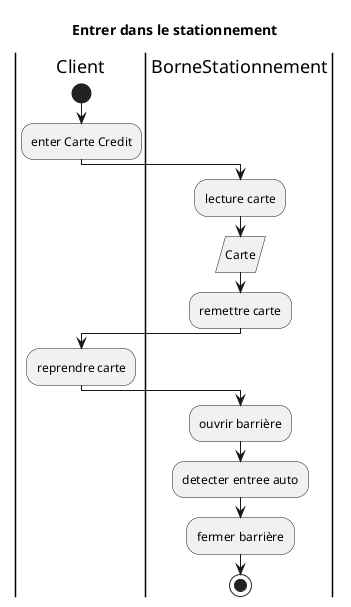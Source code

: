 @startuml Entrer dans le stationnement
title Entrer dans le stationnement
|Client|
start
:enter Carte Credit;
|BorneStationnement|
:lecture carte;
:Carte/
:remettre carte;
|Client|
:reprendre carte;

|BorneStationnement|
:ouvrir barrière;
:detecter entree auto;
:fermer barrière;
stop
@enduml

@startuml Sortir du stationnement
title Sortir du stationnement
|Client|
start
:enter Carte Credit;
|BorneStationnement|
:lecture carte;
:Carte Out/
if (carte existe) then (yes)
:calculer tarif\nfacturer client;
:imprimer recu;
:remettre carte;
else (no)
:generateExecption>
stop
endif
|Client|
:reprendre carte;
:prendre recu;
|BorneStationnement|
:ouvrir barrière;
:detecter sortie auto;
:fermer barrière;
stop
@enduml